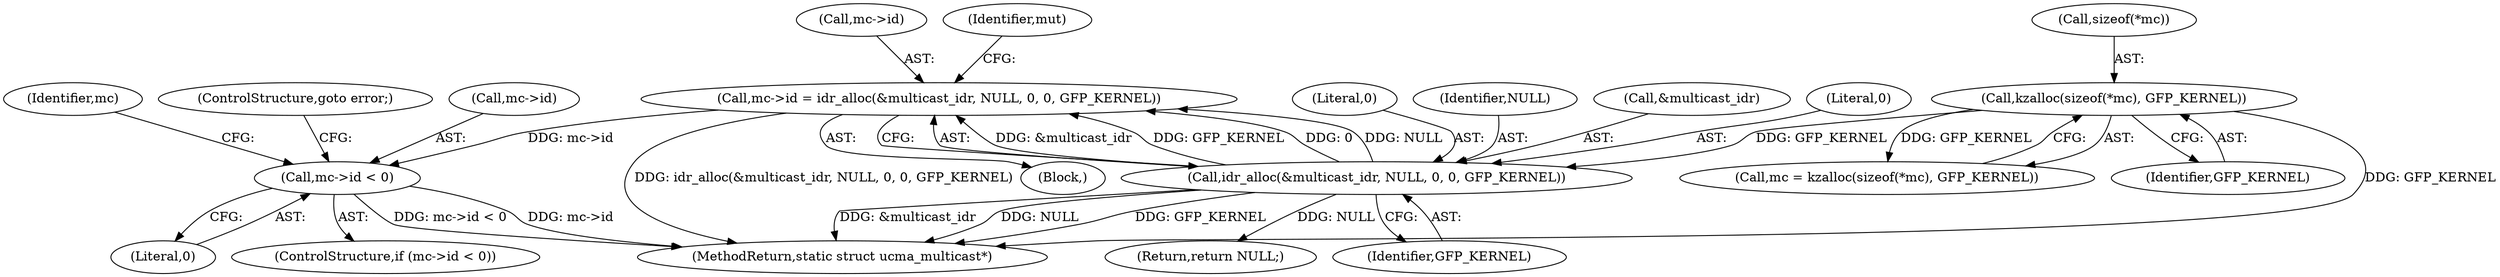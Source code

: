 digraph "0_linux_cb2595c1393b4a5211534e6f0a0fbad369e21ad8@pointer" {
"1000134" [label="(Call,mc->id < 0)"];
"1000119" [label="(Call,mc->id = idr_alloc(&multicast_idr, NULL, 0, 0, GFP_KERNEL))"];
"1000123" [label="(Call,idr_alloc(&multicast_idr, NULL, 0, 0, GFP_KERNEL))"];
"1000106" [label="(Call,kzalloc(sizeof(*mc), GFP_KERNEL))"];
"1000161" [label="(MethodReturn,static struct ucma_multicast*)"];
"1000138" [label="(Literal,0)"];
"1000159" [label="(Return,return NULL;)"];
"1000104" [label="(Call,mc = kzalloc(sizeof(*mc), GFP_KERNEL))"];
"1000123" [label="(Call,idr_alloc(&multicast_idr, NULL, 0, 0, GFP_KERNEL))"];
"1000127" [label="(Literal,0)"];
"1000106" [label="(Call,kzalloc(sizeof(*mc), GFP_KERNEL))"];
"1000129" [label="(Identifier,GFP_KERNEL)"];
"1000110" [label="(Identifier,GFP_KERNEL)"];
"1000126" [label="(Identifier,NULL)"];
"1000119" [label="(Call,mc->id = idr_alloc(&multicast_idr, NULL, 0, 0, GFP_KERNEL))"];
"1000124" [label="(Call,&multicast_idr)"];
"1000142" [label="(Identifier,mc)"];
"1000120" [label="(Call,mc->id)"];
"1000134" [label="(Call,mc->id < 0)"];
"1000132" [label="(Identifier,mut)"];
"1000133" [label="(ControlStructure,if (mc->id < 0))"];
"1000139" [label="(ControlStructure,goto error;)"];
"1000102" [label="(Block,)"];
"1000128" [label="(Literal,0)"];
"1000107" [label="(Call,sizeof(*mc))"];
"1000135" [label="(Call,mc->id)"];
"1000134" -> "1000133"  [label="AST: "];
"1000134" -> "1000138"  [label="CFG: "];
"1000135" -> "1000134"  [label="AST: "];
"1000138" -> "1000134"  [label="AST: "];
"1000139" -> "1000134"  [label="CFG: "];
"1000142" -> "1000134"  [label="CFG: "];
"1000134" -> "1000161"  [label="DDG: mc->id < 0"];
"1000134" -> "1000161"  [label="DDG: mc->id"];
"1000119" -> "1000134"  [label="DDG: mc->id"];
"1000119" -> "1000102"  [label="AST: "];
"1000119" -> "1000123"  [label="CFG: "];
"1000120" -> "1000119"  [label="AST: "];
"1000123" -> "1000119"  [label="AST: "];
"1000132" -> "1000119"  [label="CFG: "];
"1000119" -> "1000161"  [label="DDG: idr_alloc(&multicast_idr, NULL, 0, 0, GFP_KERNEL)"];
"1000123" -> "1000119"  [label="DDG: &multicast_idr"];
"1000123" -> "1000119"  [label="DDG: GFP_KERNEL"];
"1000123" -> "1000119"  [label="DDG: 0"];
"1000123" -> "1000119"  [label="DDG: NULL"];
"1000123" -> "1000129"  [label="CFG: "];
"1000124" -> "1000123"  [label="AST: "];
"1000126" -> "1000123"  [label="AST: "];
"1000127" -> "1000123"  [label="AST: "];
"1000128" -> "1000123"  [label="AST: "];
"1000129" -> "1000123"  [label="AST: "];
"1000123" -> "1000161"  [label="DDG: NULL"];
"1000123" -> "1000161"  [label="DDG: GFP_KERNEL"];
"1000123" -> "1000161"  [label="DDG: &multicast_idr"];
"1000106" -> "1000123"  [label="DDG: GFP_KERNEL"];
"1000123" -> "1000159"  [label="DDG: NULL"];
"1000106" -> "1000104"  [label="AST: "];
"1000106" -> "1000110"  [label="CFG: "];
"1000107" -> "1000106"  [label="AST: "];
"1000110" -> "1000106"  [label="AST: "];
"1000104" -> "1000106"  [label="CFG: "];
"1000106" -> "1000161"  [label="DDG: GFP_KERNEL"];
"1000106" -> "1000104"  [label="DDG: GFP_KERNEL"];
}
